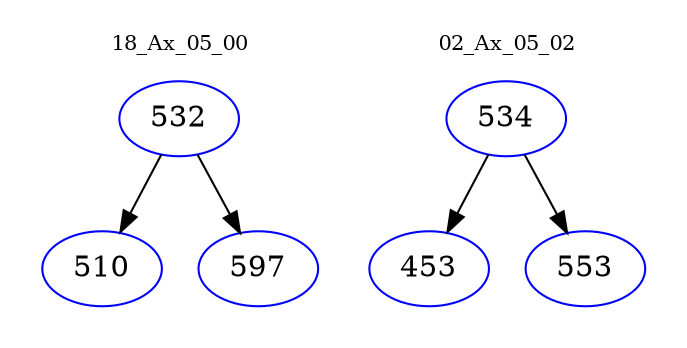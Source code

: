 digraph{
subgraph cluster_0 {
color = white
label = "18_Ax_05_00";
fontsize=10;
T0_532 [label="532", color="blue"]
T0_532 -> T0_510 [color="black"]
T0_510 [label="510", color="blue"]
T0_532 -> T0_597 [color="black"]
T0_597 [label="597", color="blue"]
}
subgraph cluster_1 {
color = white
label = "02_Ax_05_02";
fontsize=10;
T1_534 [label="534", color="blue"]
T1_534 -> T1_453 [color="black"]
T1_453 [label="453", color="blue"]
T1_534 -> T1_553 [color="black"]
T1_553 [label="553", color="blue"]
}
}
